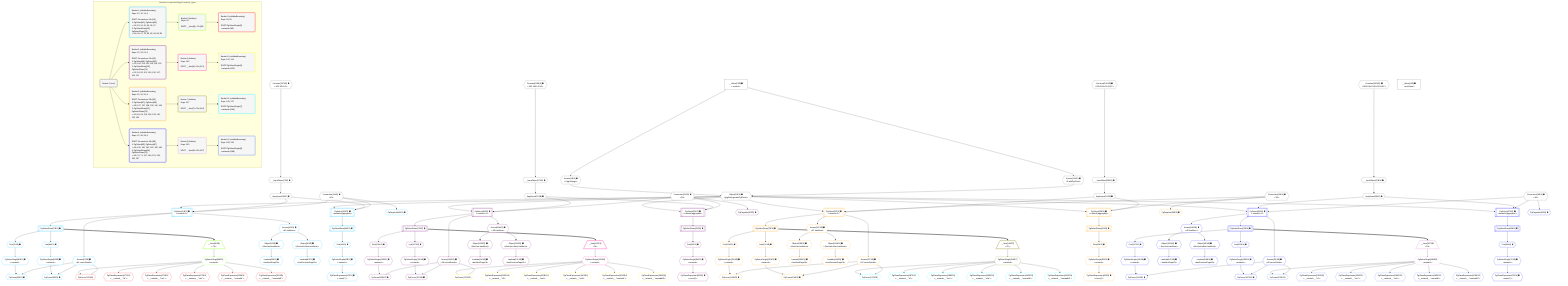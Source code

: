 %%{init: {'themeVariables': { 'fontSize': '12px'}}}%%
graph TD
    classDef path fill:#eee,stroke:#000,color:#000
    classDef plan fill:#fff,stroke-width:1px,color:#000
    classDef itemplan fill:#fff,stroke-width:2px,color:#000
    classDef unbatchedplan fill:#dff,stroke-width:1px,color:#000
    classDef sideeffectplan fill:#fcc,stroke-width:2px,color:#000
    classDef bucket fill:#f6f6f6,color:#000,stroke-width:2px,text-align:left

    subgraph "Buckets for queries/v4/pg11.network_types"
    Bucket0("Bucket 0 (root)"):::bucket
    Bucket1("Bucket 1 (nullableBoundary)<br />Deps: 13, 15, 14, 6<br /><br />ROOT Connectionᐸ10ᐳ[14]<br />1: PgSelect[41], PgSelect[43]<br />ᐳ: 42, 81, 91, 92, 93, 96, 97<br />2: PgSelectRows[45], PgSelectRows[73]<br />ᐳ: 44, 46, 47, 78, 80, 82, 84, 86, 88"):::bucket
    Bucket2("Bucket 2 (nullableBoundary)<br />Deps: 13, 23, 22, 6<br /><br />ROOT Connectionᐸ20ᐳ[22]<br />1: PgSelect[49], PgSelect[51]<br />ᐳ: 50, 104, 114, 115, 116, 119, 120<br />2: PgSelectRows[53], PgSelectRows[74]<br />ᐳ: 52, 54, 55, 101, 103, 105, 107, 109, 111"):::bucket
    Bucket3("Bucket 3 (nullableBoundary)<br />Deps: 13, 31, 30, 6<br /><br />ROOT Connectionᐸ28ᐳ[30]<br />1: PgSelect[57], PgSelect[59]<br />ᐳ: 58, 127, 137, 138, 139, 142, 143<br />2: PgSelectRows[61], PgSelectRows[75]<br />ᐳ: 60, 62, 63, 124, 126, 128, 130, 132, 134"):::bucket
    Bucket4("Bucket 4 (nullableBoundary)<br />Deps: 13, 39, 38, 6<br /><br />ROOT Connectionᐸ36ᐳ[38]<br />1: PgSelect[65], PgSelect[67]<br />ᐳ: 66, 150, 160, 161, 162, 165, 166<br />2: PgSelectRows[69], PgSelectRows[76]<br />ᐳ: 68, 70, 71, 147, 149, 151, 153, 155, 157"):::bucket
    Bucket5("Bucket 5 (listItem)<br />Deps: 81<br /><br />ROOT __Item{5}ᐸ73ᐳ[98]"):::bucket
    Bucket6("Bucket 6 (listItem)<br />Deps: 104<br /><br />ROOT __Item{6}ᐸ74ᐳ[121]"):::bucket
    Bucket7("Bucket 7 (listItem)<br />Deps: 127<br /><br />ROOT __Item{7}ᐸ75ᐳ[144]"):::bucket
    Bucket8("Bucket 8 (listItem)<br />Deps: 150<br /><br />ROOT __Item{8}ᐸ76ᐳ[167]"):::bucket
    Bucket9("Bucket 9 (nullableBoundary)<br />Deps: 99, 81<br /><br />ROOT PgSelectSingle{5}ᐸnetworkᐳ[99]"):::bucket
    Bucket10("Bucket 10 (nullableBoundary)<br />Deps: 122, 104<br /><br />ROOT PgSelectSingle{6}ᐸnetworkᐳ[122]"):::bucket
    Bucket11("Bucket 11 (nullableBoundary)<br />Deps: 145, 127<br /><br />ROOT PgSelectSingle{7}ᐸnetworkᐳ[145]"):::bucket
    Bucket12("Bucket 12 (nullableBoundary)<br />Deps: 168, 150<br /><br />ROOT PgSelectSingle{8}ᐸnetworkᐳ[168]"):::bucket
    end
    Bucket0 --> Bucket1 & Bucket2 & Bucket3 & Bucket4
    Bucket1 --> Bucket5
    Bucket2 --> Bucket6
    Bucket3 --> Bucket7
    Bucket4 --> Bucket8
    Bucket5 --> Bucket9
    Bucket6 --> Bucket10
    Bucket7 --> Bucket11
    Bucket8 --> Bucket12

    %% plan dependencies
    __InputObject7{{"__InputObject[7∈0] ➊"}}:::plan
    Constant197{{"Constant[197∈0] ➊<br />ᐸ'192.168.0.0'ᐳ"}}:::plan
    Constant197 --> __InputObject7
    Object13{{"Object[13∈0] ➊<br />ᐸ{pgSettings,withPgClient}ᐳ"}}:::plan
    Access11{{"Access[11∈0] ➊<br />ᐸ2.pgSettingsᐳ"}}:::plan
    Access12{{"Access[12∈0] ➊<br />ᐸ2.withPgClientᐳ"}}:::plan
    Access11 & Access12 --> Object13
    __InputObject17{{"__InputObject[17∈0] ➊"}}:::plan
    Constant198{{"Constant[198∈0] ➊<br />ᐸ'192.168.0.0/16'ᐳ"}}:::plan
    Constant198 --> __InputObject17
    __InputObject25{{"__InputObject[25∈0] ➊"}}:::plan
    Constant199{{"Constant[199∈0] ➊<br />ᐸ'08:00:2b:01:02:03'ᐳ"}}:::plan
    Constant199 --> __InputObject25
    __InputObject33{{"__InputObject[33∈0] ➊"}}:::plan
    Constant200{{"Constant[200∈0] ➊<br />ᐸ'08:00:2b:01:02:03:04:05'ᐳ"}}:::plan
    Constant200 --> __InputObject33
    __Value2["__Value[2∈0] ➊<br />ᐸcontextᐳ"]:::plan
    __Value2 --> Access11
    __Value2 --> Access12
    ApplyInput15{{"ApplyInput[15∈0] ➊"}}:::plan
    __InputObject7 --> ApplyInput15
    ApplyInput23{{"ApplyInput[23∈0] ➊"}}:::plan
    __InputObject17 --> ApplyInput23
    ApplyInput31{{"ApplyInput[31∈0] ➊"}}:::plan
    __InputObject25 --> ApplyInput31
    ApplyInput39{{"ApplyInput[39∈0] ➊"}}:::plan
    __InputObject33 --> ApplyInput39
    __Value4["__Value[4∈0] ➊<br />ᐸrootValueᐳ"]:::plan
    Connection14{{"Connection[14∈0] ➊<br />ᐸ10ᐳ"}}:::plan
    Connection22{{"Connection[22∈0] ➊<br />ᐸ20ᐳ"}}:::plan
    Connection30{{"Connection[30∈0] ➊<br />ᐸ28ᐳ"}}:::plan
    Connection38{{"Connection[38∈0] ➊<br />ᐸ36ᐳ"}}:::plan
    Object96{{"Object[96∈1] ➊<br />ᐸ{first,last,offset,hasMore}ᐳ"}}:::plan
    Access91{{"Access[91∈1] ➊<br />ᐸ41.hasMoreᐳ"}}:::plan
    Access91 --> Object96
    PgSelect41[["PgSelect[41∈1] ➊<br />ᐸnetwork+1ᐳ"]]:::plan
    Object13 & ApplyInput15 & Connection14 --> PgSelect41
    PgSelect43[["PgSelect[43∈1] ➊<br />ᐸnetwork(aggregate)ᐳ"]]:::plan
    Object13 & ApplyInput15 & Connection14 --> PgSelect43
    Object92{{"Object[92∈1] ➊<br />ᐸ{first,last,hasMore}ᐳ"}}:::plan
    Access91 --> Object92
    PgCursor82{{"PgCursor[82∈1] ➊"}}:::plan
    PgSelectSingle80{{"PgSelectSingle[80∈1] ➊<br />ᐸnetworkᐳ"}}:::plan
    Access81{{"Access[81∈1] ➊<br />ᐸ41.cursorDetailsᐳ"}}:::plan
    PgSelectSingle80 & Access81 --> PgCursor82
    PgCursor88{{"PgCursor[88∈1] ➊"}}:::plan
    PgSelectSingle86{{"PgSelectSingle[86∈1] ➊<br />ᐸnetworkᐳ"}}:::plan
    PgSelectSingle86 & Access81 --> PgCursor88
    PgPageInfo42{{"PgPageInfo[42∈1] ➊"}}:::plan
    Connection14 --> PgPageInfo42
    First44{{"First[44∈1] ➊"}}:::plan
    PgSelectRows45[["PgSelectRows[45∈1] ➊"]]:::plan
    PgSelectRows45 --> First44
    PgSelect43 --> PgSelectRows45
    PgSelectSingle46{{"PgSelectSingle[46∈1] ➊<br />ᐸnetworkᐳ"}}:::plan
    First44 --> PgSelectSingle46
    PgClassExpression47{{"PgClassExpression[47∈1] ➊<br />ᐸcount(*)ᐳ"}}:::plan
    PgSelectSingle46 --> PgClassExpression47
    PgSelectRows73[["PgSelectRows[73∈1] ➊"]]:::plan
    PgSelect41 --> PgSelectRows73
    First78{{"First[78∈1] ➊"}}:::plan
    PgSelectRows73 --> First78
    First78 --> PgSelectSingle80
    PgSelect41 --> Access81
    Last84{{"Last[84∈1] ➊"}}:::plan
    PgSelectRows73 --> Last84
    Last84 --> PgSelectSingle86
    PgSelect41 --> Access91
    Lambda93{{"Lambda[93∈1] ➊<br />ᐸhasNextPageCbᐳ"}}:::plan
    Object92 --> Lambda93
    Lambda97{{"Lambda[97∈1] ➊<br />ᐸhasPreviousPageCbᐳ"}}:::plan
    Object96 --> Lambda97
    Object119{{"Object[119∈2] ➊<br />ᐸ{first,last,offset,hasMore}ᐳ"}}:::plan
    Access114{{"Access[114∈2] ➊<br />ᐸ49.hasMoreᐳ"}}:::plan
    Access114 --> Object119
    PgSelect49[["PgSelect[49∈2] ➊<br />ᐸnetwork+1ᐳ"]]:::plan
    Object13 & ApplyInput23 & Connection22 --> PgSelect49
    PgSelect51[["PgSelect[51∈2] ➊<br />ᐸnetwork(aggregate)ᐳ"]]:::plan
    Object13 & ApplyInput23 & Connection22 --> PgSelect51
    Object115{{"Object[115∈2] ➊<br />ᐸ{first,last,hasMore}ᐳ"}}:::plan
    Access114 --> Object115
    PgCursor105{{"PgCursor[105∈2] ➊"}}:::plan
    PgSelectSingle103{{"PgSelectSingle[103∈2] ➊<br />ᐸnetworkᐳ"}}:::plan
    Access104{{"Access[104∈2] ➊<br />ᐸ49.cursorDetailsᐳ"}}:::plan
    PgSelectSingle103 & Access104 --> PgCursor105
    PgCursor111{{"PgCursor[111∈2] ➊"}}:::plan
    PgSelectSingle109{{"PgSelectSingle[109∈2] ➊<br />ᐸnetworkᐳ"}}:::plan
    PgSelectSingle109 & Access104 --> PgCursor111
    PgPageInfo50{{"PgPageInfo[50∈2] ➊"}}:::plan
    Connection22 --> PgPageInfo50
    First52{{"First[52∈2] ➊"}}:::plan
    PgSelectRows53[["PgSelectRows[53∈2] ➊"]]:::plan
    PgSelectRows53 --> First52
    PgSelect51 --> PgSelectRows53
    PgSelectSingle54{{"PgSelectSingle[54∈2] ➊<br />ᐸnetworkᐳ"}}:::plan
    First52 --> PgSelectSingle54
    PgClassExpression55{{"PgClassExpression[55∈2] ➊<br />ᐸcount(*)ᐳ"}}:::plan
    PgSelectSingle54 --> PgClassExpression55
    PgSelectRows74[["PgSelectRows[74∈2] ➊"]]:::plan
    PgSelect49 --> PgSelectRows74
    First101{{"First[101∈2] ➊"}}:::plan
    PgSelectRows74 --> First101
    First101 --> PgSelectSingle103
    PgSelect49 --> Access104
    Last107{{"Last[107∈2] ➊"}}:::plan
    PgSelectRows74 --> Last107
    Last107 --> PgSelectSingle109
    PgSelect49 --> Access114
    Lambda116{{"Lambda[116∈2] ➊<br />ᐸhasNextPageCbᐳ"}}:::plan
    Object115 --> Lambda116
    Lambda120{{"Lambda[120∈2] ➊<br />ᐸhasPreviousPageCbᐳ"}}:::plan
    Object119 --> Lambda120
    Object142{{"Object[142∈3] ➊<br />ᐸ{first,last,offset,hasMore}ᐳ"}}:::plan
    Access137{{"Access[137∈3] ➊<br />ᐸ57.hasMoreᐳ"}}:::plan
    Access137 --> Object142
    PgSelect57[["PgSelect[57∈3] ➊<br />ᐸnetwork+1ᐳ"]]:::plan
    Object13 & ApplyInput31 & Connection30 --> PgSelect57
    PgSelect59[["PgSelect[59∈3] ➊<br />ᐸnetwork(aggregate)ᐳ"]]:::plan
    Object13 & ApplyInput31 & Connection30 --> PgSelect59
    Object138{{"Object[138∈3] ➊<br />ᐸ{first,last,hasMore}ᐳ"}}:::plan
    Access137 --> Object138
    PgCursor128{{"PgCursor[128∈3] ➊"}}:::plan
    PgSelectSingle126{{"PgSelectSingle[126∈3] ➊<br />ᐸnetworkᐳ"}}:::plan
    Access127{{"Access[127∈3] ➊<br />ᐸ57.cursorDetailsᐳ"}}:::plan
    PgSelectSingle126 & Access127 --> PgCursor128
    PgCursor134{{"PgCursor[134∈3] ➊"}}:::plan
    PgSelectSingle132{{"PgSelectSingle[132∈3] ➊<br />ᐸnetworkᐳ"}}:::plan
    PgSelectSingle132 & Access127 --> PgCursor134
    PgPageInfo58{{"PgPageInfo[58∈3] ➊"}}:::plan
    Connection30 --> PgPageInfo58
    First60{{"First[60∈3] ➊"}}:::plan
    PgSelectRows61[["PgSelectRows[61∈3] ➊"]]:::plan
    PgSelectRows61 --> First60
    PgSelect59 --> PgSelectRows61
    PgSelectSingle62{{"PgSelectSingle[62∈3] ➊<br />ᐸnetworkᐳ"}}:::plan
    First60 --> PgSelectSingle62
    PgClassExpression63{{"PgClassExpression[63∈3] ➊<br />ᐸcount(*)ᐳ"}}:::plan
    PgSelectSingle62 --> PgClassExpression63
    PgSelectRows75[["PgSelectRows[75∈3] ➊"]]:::plan
    PgSelect57 --> PgSelectRows75
    First124{{"First[124∈3] ➊"}}:::plan
    PgSelectRows75 --> First124
    First124 --> PgSelectSingle126
    PgSelect57 --> Access127
    Last130{{"Last[130∈3] ➊"}}:::plan
    PgSelectRows75 --> Last130
    Last130 --> PgSelectSingle132
    PgSelect57 --> Access137
    Lambda139{{"Lambda[139∈3] ➊<br />ᐸhasNextPageCbᐳ"}}:::plan
    Object138 --> Lambda139
    Lambda143{{"Lambda[143∈3] ➊<br />ᐸhasPreviousPageCbᐳ"}}:::plan
    Object142 --> Lambda143
    Object165{{"Object[165∈4] ➊<br />ᐸ{first,last,offset,hasMore}ᐳ"}}:::plan
    Access160{{"Access[160∈4] ➊<br />ᐸ65.hasMoreᐳ"}}:::plan
    Access160 --> Object165
    PgSelect65[["PgSelect[65∈4] ➊<br />ᐸnetwork+1ᐳ"]]:::plan
    Object13 & ApplyInput39 & Connection38 --> PgSelect65
    PgSelect67[["PgSelect[67∈4] ➊<br />ᐸnetwork(aggregate)ᐳ"]]:::plan
    Object13 & ApplyInput39 & Connection38 --> PgSelect67
    Object161{{"Object[161∈4] ➊<br />ᐸ{first,last,hasMore}ᐳ"}}:::plan
    Access160 --> Object161
    PgCursor151{{"PgCursor[151∈4] ➊"}}:::plan
    PgSelectSingle149{{"PgSelectSingle[149∈4] ➊<br />ᐸnetworkᐳ"}}:::plan
    Access150{{"Access[150∈4] ➊<br />ᐸ65.cursorDetailsᐳ"}}:::plan
    PgSelectSingle149 & Access150 --> PgCursor151
    PgCursor157{{"PgCursor[157∈4] ➊"}}:::plan
    PgSelectSingle155{{"PgSelectSingle[155∈4] ➊<br />ᐸnetworkᐳ"}}:::plan
    PgSelectSingle155 & Access150 --> PgCursor157
    PgPageInfo66{{"PgPageInfo[66∈4] ➊"}}:::plan
    Connection38 --> PgPageInfo66
    First68{{"First[68∈4] ➊"}}:::plan
    PgSelectRows69[["PgSelectRows[69∈4] ➊"]]:::plan
    PgSelectRows69 --> First68
    PgSelect67 --> PgSelectRows69
    PgSelectSingle70{{"PgSelectSingle[70∈4] ➊<br />ᐸnetworkᐳ"}}:::plan
    First68 --> PgSelectSingle70
    PgClassExpression71{{"PgClassExpression[71∈4] ➊<br />ᐸcount(*)ᐳ"}}:::plan
    PgSelectSingle70 --> PgClassExpression71
    PgSelectRows76[["PgSelectRows[76∈4] ➊"]]:::plan
    PgSelect65 --> PgSelectRows76
    First147{{"First[147∈4] ➊"}}:::plan
    PgSelectRows76 --> First147
    First147 --> PgSelectSingle149
    PgSelect65 --> Access150
    Last153{{"Last[153∈4] ➊"}}:::plan
    PgSelectRows76 --> Last153
    Last153 --> PgSelectSingle155
    PgSelect65 --> Access160
    Lambda162{{"Lambda[162∈4] ➊<br />ᐸhasNextPageCbᐳ"}}:::plan
    Object161 --> Lambda162
    Lambda166{{"Lambda[166∈4] ➊<br />ᐸhasPreviousPageCbᐳ"}}:::plan
    Object165 --> Lambda166
    __Item98[/"__Item[98∈5]<br />ᐸ73ᐳ"\]:::itemplan
    PgSelectRows73 ==> __Item98
    PgSelectSingle99{{"PgSelectSingle[99∈5]<br />ᐸnetworkᐳ"}}:::plan
    __Item98 --> PgSelectSingle99
    __Item121[/"__Item[121∈6]<br />ᐸ74ᐳ"\]:::itemplan
    PgSelectRows74 ==> __Item121
    PgSelectSingle122{{"PgSelectSingle[122∈6]<br />ᐸnetworkᐳ"}}:::plan
    __Item121 --> PgSelectSingle122
    __Item144[/"__Item[144∈7]<br />ᐸ75ᐳ"\]:::itemplan
    PgSelectRows75 ==> __Item144
    PgSelectSingle145{{"PgSelectSingle[145∈7]<br />ᐸnetworkᐳ"}}:::plan
    __Item144 --> PgSelectSingle145
    __Item167[/"__Item[167∈8]<br />ᐸ76ᐳ"\]:::itemplan
    PgSelectRows76 ==> __Item167
    PgSelectSingle168{{"PgSelectSingle[168∈8]<br />ᐸnetworkᐳ"}}:::plan
    __Item167 --> PgSelectSingle168
    PgCursor170{{"PgCursor[170∈9]"}}:::plan
    PgSelectSingle99 & Access81 --> PgCursor170
    PgClassExpression177{{"PgClassExpression[177∈9]<br />ᐸ__network__.”id”ᐳ"}}:::plan
    PgSelectSingle99 --> PgClassExpression177
    PgClassExpression178{{"PgClassExpression[178∈9]<br />ᐸ__network__.”inet”ᐳ"}}:::plan
    PgSelectSingle99 --> PgClassExpression178
    PgClassExpression179{{"PgClassExpression[179∈9]<br />ᐸ__network__.”cidr”ᐳ"}}:::plan
    PgSelectSingle99 --> PgClassExpression179
    PgClassExpression180{{"PgClassExpression[180∈9]<br />ᐸ__network__.”macaddr”ᐳ"}}:::plan
    PgSelectSingle99 --> PgClassExpression180
    PgClassExpression181{{"PgClassExpression[181∈9]<br />ᐸ__network__.”macaddr8”ᐳ"}}:::plan
    PgSelectSingle99 --> PgClassExpression181
    PgCursor172{{"PgCursor[172∈10]"}}:::plan
    PgSelectSingle122 & Access104 --> PgCursor172
    PgClassExpression182{{"PgClassExpression[182∈10]<br />ᐸ__network__.”id”ᐳ"}}:::plan
    PgSelectSingle122 --> PgClassExpression182
    PgClassExpression183{{"PgClassExpression[183∈10]<br />ᐸ__network__.”inet”ᐳ"}}:::plan
    PgSelectSingle122 --> PgClassExpression183
    PgClassExpression184{{"PgClassExpression[184∈10]<br />ᐸ__network__.”cidr”ᐳ"}}:::plan
    PgSelectSingle122 --> PgClassExpression184
    PgClassExpression185{{"PgClassExpression[185∈10]<br />ᐸ__network__.”macaddr”ᐳ"}}:::plan
    PgSelectSingle122 --> PgClassExpression185
    PgClassExpression186{{"PgClassExpression[186∈10]<br />ᐸ__network__.”macaddr8”ᐳ"}}:::plan
    PgSelectSingle122 --> PgClassExpression186
    PgCursor174{{"PgCursor[174∈11]"}}:::plan
    PgSelectSingle145 & Access127 --> PgCursor174
    PgClassExpression187{{"PgClassExpression[187∈11]<br />ᐸ__network__.”id”ᐳ"}}:::plan
    PgSelectSingle145 --> PgClassExpression187
    PgClassExpression188{{"PgClassExpression[188∈11]<br />ᐸ__network__.”inet”ᐳ"}}:::plan
    PgSelectSingle145 --> PgClassExpression188
    PgClassExpression189{{"PgClassExpression[189∈11]<br />ᐸ__network__.”cidr”ᐳ"}}:::plan
    PgSelectSingle145 --> PgClassExpression189
    PgClassExpression190{{"PgClassExpression[190∈11]<br />ᐸ__network__.”macaddr”ᐳ"}}:::plan
    PgSelectSingle145 --> PgClassExpression190
    PgClassExpression191{{"PgClassExpression[191∈11]<br />ᐸ__network__.”macaddr8”ᐳ"}}:::plan
    PgSelectSingle145 --> PgClassExpression191
    PgCursor176{{"PgCursor[176∈12]"}}:::plan
    PgSelectSingle168 & Access150 --> PgCursor176
    PgClassExpression192{{"PgClassExpression[192∈12]<br />ᐸ__network__.”id”ᐳ"}}:::plan
    PgSelectSingle168 --> PgClassExpression192
    PgClassExpression193{{"PgClassExpression[193∈12]<br />ᐸ__network__.”inet”ᐳ"}}:::plan
    PgSelectSingle168 --> PgClassExpression193
    PgClassExpression194{{"PgClassExpression[194∈12]<br />ᐸ__network__.”cidr”ᐳ"}}:::plan
    PgSelectSingle168 --> PgClassExpression194
    PgClassExpression195{{"PgClassExpression[195∈12]<br />ᐸ__network__.”macaddr”ᐳ"}}:::plan
    PgSelectSingle168 --> PgClassExpression195
    PgClassExpression196{{"PgClassExpression[196∈12]<br />ᐸ__network__.”macaddr8”ᐳ"}}:::plan
    PgSelectSingle168 --> PgClassExpression196

    %% define steps
    classDef bucket0 stroke:#696969
    class Bucket0,__Value2,__Value4,__InputObject7,Access11,Access12,Object13,Connection14,ApplyInput15,__InputObject17,Connection22,ApplyInput23,__InputObject25,Connection30,ApplyInput31,__InputObject33,Connection38,ApplyInput39,Constant197,Constant198,Constant199,Constant200 bucket0
    classDef bucket1 stroke:#00bfff
    class Bucket1,PgSelect41,PgPageInfo42,PgSelect43,First44,PgSelectRows45,PgSelectSingle46,PgClassExpression47,PgSelectRows73,First78,PgSelectSingle80,Access81,PgCursor82,Last84,PgSelectSingle86,PgCursor88,Access91,Object92,Lambda93,Object96,Lambda97 bucket1
    classDef bucket2 stroke:#7f007f
    class Bucket2,PgSelect49,PgPageInfo50,PgSelect51,First52,PgSelectRows53,PgSelectSingle54,PgClassExpression55,PgSelectRows74,First101,PgSelectSingle103,Access104,PgCursor105,Last107,PgSelectSingle109,PgCursor111,Access114,Object115,Lambda116,Object119,Lambda120 bucket2
    classDef bucket3 stroke:#ffa500
    class Bucket3,PgSelect57,PgPageInfo58,PgSelect59,First60,PgSelectRows61,PgSelectSingle62,PgClassExpression63,PgSelectRows75,First124,PgSelectSingle126,Access127,PgCursor128,Last130,PgSelectSingle132,PgCursor134,Access137,Object138,Lambda139,Object142,Lambda143 bucket3
    classDef bucket4 stroke:#0000ff
    class Bucket4,PgSelect65,PgPageInfo66,PgSelect67,First68,PgSelectRows69,PgSelectSingle70,PgClassExpression71,PgSelectRows76,First147,PgSelectSingle149,Access150,PgCursor151,Last153,PgSelectSingle155,PgCursor157,Access160,Object161,Lambda162,Object165,Lambda166 bucket4
    classDef bucket5 stroke:#7fff00
    class Bucket5,__Item98,PgSelectSingle99 bucket5
    classDef bucket6 stroke:#ff1493
    class Bucket6,__Item121,PgSelectSingle122 bucket6
    classDef bucket7 stroke:#808000
    class Bucket7,__Item144,PgSelectSingle145 bucket7
    classDef bucket8 stroke:#dda0dd
    class Bucket8,__Item167,PgSelectSingle168 bucket8
    classDef bucket9 stroke:#ff0000
    class Bucket9,PgCursor170,PgClassExpression177,PgClassExpression178,PgClassExpression179,PgClassExpression180,PgClassExpression181 bucket9
    classDef bucket10 stroke:#ffff00
    class Bucket10,PgCursor172,PgClassExpression182,PgClassExpression183,PgClassExpression184,PgClassExpression185,PgClassExpression186 bucket10
    classDef bucket11 stroke:#00ffff
    class Bucket11,PgCursor174,PgClassExpression187,PgClassExpression188,PgClassExpression189,PgClassExpression190,PgClassExpression191 bucket11
    classDef bucket12 stroke:#4169e1
    class Bucket12,PgCursor176,PgClassExpression192,PgClassExpression193,PgClassExpression194,PgClassExpression195,PgClassExpression196 bucket12